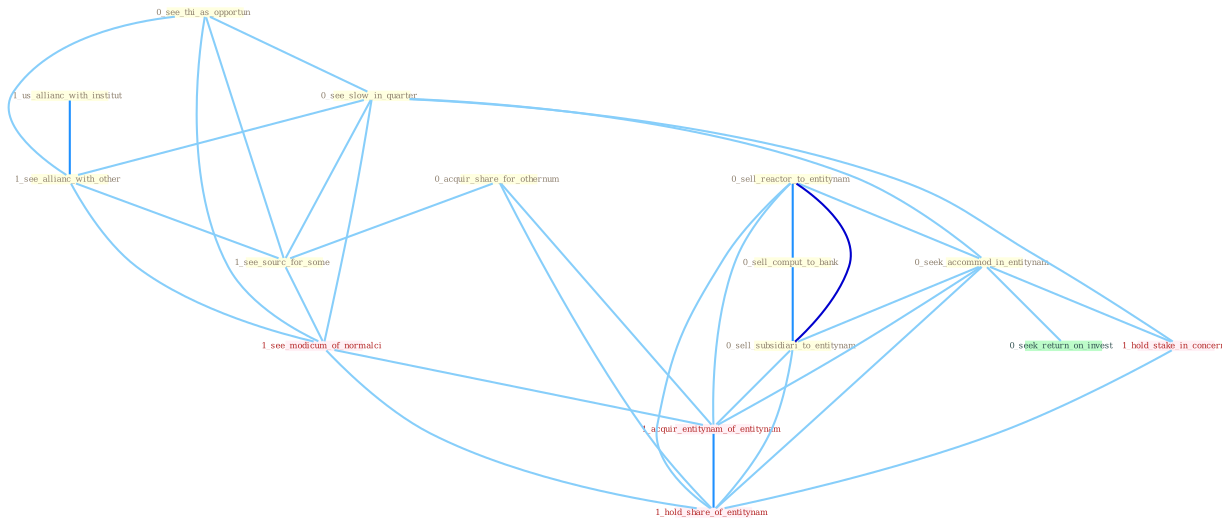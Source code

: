 Graph G{ 
    node
    [shape=polygon,style=filled,width=.5,height=.06,color="#BDFCC9",fixedsize=true,fontsize=4,
    fontcolor="#2f4f4f"];
    {node
    [color="#ffffe0", fontcolor="#8b7d6b"] "1_us_allianc_with_institut " "0_see_thi_as_opportun " "0_see_slow_in_quarter " "0_acquir_share_for_othernum " "0_sell_reactor_to_entitynam " "0_sell_comput_to_bank " "1_see_allianc_with_other " "0_seek_accommod_in_entitynam " "0_sell_subsidiari_to_entitynam " "1_see_sourc_for_some "}
{node [color="#fff0f5", fontcolor="#b22222"] "1_hold_stake_in_concern " "1_see_modicum_of_normalci " "1_acquir_entitynam_of_entitynam " "1_hold_share_of_entitynam "}
edge [color="#B0E2FF"];

	"1_us_allianc_with_institut " -- "1_see_allianc_with_other " [w="2", color="#1e90ff" , len=0.8];
	"0_see_thi_as_opportun " -- "0_see_slow_in_quarter " [w="1", color="#87cefa" ];
	"0_see_thi_as_opportun " -- "1_see_allianc_with_other " [w="1", color="#87cefa" ];
	"0_see_thi_as_opportun " -- "1_see_sourc_for_some " [w="1", color="#87cefa" ];
	"0_see_thi_as_opportun " -- "1_see_modicum_of_normalci " [w="1", color="#87cefa" ];
	"0_see_slow_in_quarter " -- "1_see_allianc_with_other " [w="1", color="#87cefa" ];
	"0_see_slow_in_quarter " -- "0_seek_accommod_in_entitynam " [w="1", color="#87cefa" ];
	"0_see_slow_in_quarter " -- "1_see_sourc_for_some " [w="1", color="#87cefa" ];
	"0_see_slow_in_quarter " -- "1_hold_stake_in_concern " [w="1", color="#87cefa" ];
	"0_see_slow_in_quarter " -- "1_see_modicum_of_normalci " [w="1", color="#87cefa" ];
	"0_acquir_share_for_othernum " -- "1_see_sourc_for_some " [w="1", color="#87cefa" ];
	"0_acquir_share_for_othernum " -- "1_acquir_entitynam_of_entitynam " [w="1", color="#87cefa" ];
	"0_acquir_share_for_othernum " -- "1_hold_share_of_entitynam " [w="1", color="#87cefa" ];
	"0_sell_reactor_to_entitynam " -- "0_sell_comput_to_bank " [w="2", color="#1e90ff" , len=0.8];
	"0_sell_reactor_to_entitynam " -- "0_seek_accommod_in_entitynam " [w="1", color="#87cefa" ];
	"0_sell_reactor_to_entitynam " -- "0_sell_subsidiari_to_entitynam " [w="3", color="#0000cd" , len=0.6];
	"0_sell_reactor_to_entitynam " -- "1_acquir_entitynam_of_entitynam " [w="1", color="#87cefa" ];
	"0_sell_reactor_to_entitynam " -- "1_hold_share_of_entitynam " [w="1", color="#87cefa" ];
	"0_sell_comput_to_bank " -- "0_sell_subsidiari_to_entitynam " [w="2", color="#1e90ff" , len=0.8];
	"1_see_allianc_with_other " -- "1_see_sourc_for_some " [w="1", color="#87cefa" ];
	"1_see_allianc_with_other " -- "1_see_modicum_of_normalci " [w="1", color="#87cefa" ];
	"0_seek_accommod_in_entitynam " -- "0_sell_subsidiari_to_entitynam " [w="1", color="#87cefa" ];
	"0_seek_accommod_in_entitynam " -- "1_hold_stake_in_concern " [w="1", color="#87cefa" ];
	"0_seek_accommod_in_entitynam " -- "0_seek_return_on_invest " [w="1", color="#87cefa" ];
	"0_seek_accommod_in_entitynam " -- "1_acquir_entitynam_of_entitynam " [w="1", color="#87cefa" ];
	"0_seek_accommod_in_entitynam " -- "1_hold_share_of_entitynam " [w="1", color="#87cefa" ];
	"0_sell_subsidiari_to_entitynam " -- "1_acquir_entitynam_of_entitynam " [w="1", color="#87cefa" ];
	"0_sell_subsidiari_to_entitynam " -- "1_hold_share_of_entitynam " [w="1", color="#87cefa" ];
	"1_see_sourc_for_some " -- "1_see_modicum_of_normalci " [w="1", color="#87cefa" ];
	"1_hold_stake_in_concern " -- "1_hold_share_of_entitynam " [w="1", color="#87cefa" ];
	"1_see_modicum_of_normalci " -- "1_acquir_entitynam_of_entitynam " [w="1", color="#87cefa" ];
	"1_see_modicum_of_normalci " -- "1_hold_share_of_entitynam " [w="1", color="#87cefa" ];
	"1_acquir_entitynam_of_entitynam " -- "1_hold_share_of_entitynam " [w="2", color="#1e90ff" , len=0.8];
}
